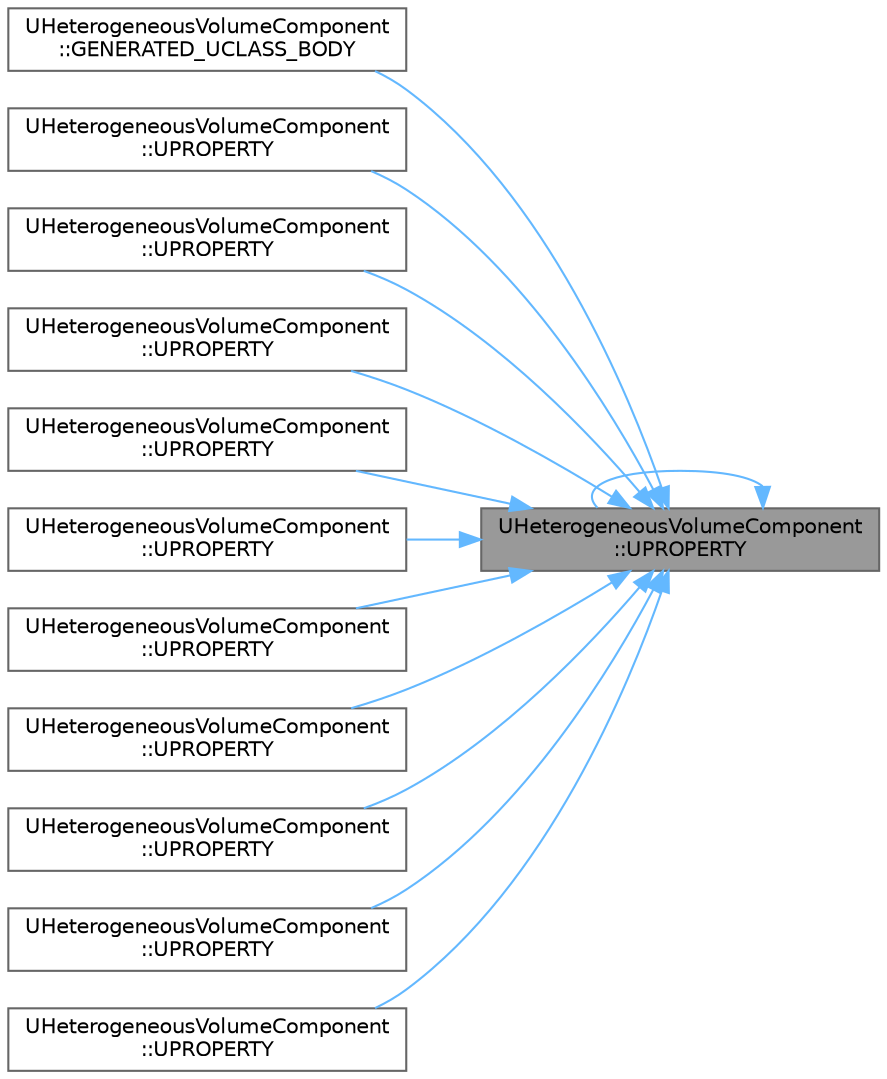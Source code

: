 digraph "UHeterogeneousVolumeComponent::UPROPERTY"
{
 // INTERACTIVE_SVG=YES
 // LATEX_PDF_SIZE
  bgcolor="transparent";
  edge [fontname=Helvetica,fontsize=10,labelfontname=Helvetica,labelfontsize=10];
  node [fontname=Helvetica,fontsize=10,shape=box,height=0.2,width=0.4];
  rankdir="RL";
  Node1 [id="Node000001",label="UHeterogeneousVolumeComponent\l::UPROPERTY",height=0.2,width=0.4,color="gray40", fillcolor="grey60", style="filled", fontcolor="black",tooltip=" "];
  Node1 -> Node2 [id="edge1_Node000001_Node000002",dir="back",color="steelblue1",style="solid",tooltip=" "];
  Node2 [id="Node000002",label="UHeterogeneousVolumeComponent\l::GENERATED_UCLASS_BODY",height=0.2,width=0.4,color="grey40", fillcolor="white", style="filled",URL="$d7/d34/classUHeterogeneousVolumeComponent.html#a1803b482b092c2c83bd892dc3fb90c60",tooltip=" "];
  Node1 -> Node3 [id="edge2_Node000001_Node000003",dir="back",color="steelblue1",style="solid",tooltip=" "];
  Node3 [id="Node000003",label="UHeterogeneousVolumeComponent\l::UPROPERTY",height=0.2,width=0.4,color="grey40", fillcolor="white", style="filled",URL="$d7/d34/classUHeterogeneousVolumeComponent.html#a2411a10ef6ac44e110287c1c1e6545ae",tooltip=" "];
  Node1 -> Node4 [id="edge3_Node000001_Node000004",dir="back",color="steelblue1",style="solid",tooltip=" "];
  Node4 [id="Node000004",label="UHeterogeneousVolumeComponent\l::UPROPERTY",height=0.2,width=0.4,color="grey40", fillcolor="white", style="filled",URL="$d7/d34/classUHeterogeneousVolumeComponent.html#a992ee5193c7da53f03f763958fc08304",tooltip=" "];
  Node1 -> Node5 [id="edge4_Node000001_Node000005",dir="back",color="steelblue1",style="solid",tooltip=" "];
  Node5 [id="Node000005",label="UHeterogeneousVolumeComponent\l::UPROPERTY",height=0.2,width=0.4,color="grey40", fillcolor="white", style="filled",URL="$d7/d34/classUHeterogeneousVolumeComponent.html#a258f65273583cbe8a436fd667f0da7d3",tooltip=" "];
  Node1 -> Node6 [id="edge5_Node000001_Node000006",dir="back",color="steelblue1",style="solid",tooltip=" "];
  Node6 [id="Node000006",label="UHeterogeneousVolumeComponent\l::UPROPERTY",height=0.2,width=0.4,color="grey40", fillcolor="white", style="filled",URL="$d7/d34/classUHeterogeneousVolumeComponent.html#aa5bd65286a3430173c86e2e2c5921887",tooltip=" "];
  Node1 -> Node7 [id="edge6_Node000001_Node000007",dir="back",color="steelblue1",style="solid",tooltip=" "];
  Node7 [id="Node000007",label="UHeterogeneousVolumeComponent\l::UPROPERTY",height=0.2,width=0.4,color="grey40", fillcolor="white", style="filled",URL="$d7/d34/classUHeterogeneousVolumeComponent.html#a43cbcdbcdc8c666daa1467d84213fae8",tooltip=" "];
  Node1 -> Node8 [id="edge7_Node000001_Node000008",dir="back",color="steelblue1",style="solid",tooltip=" "];
  Node8 [id="Node000008",label="UHeterogeneousVolumeComponent\l::UPROPERTY",height=0.2,width=0.4,color="grey40", fillcolor="white", style="filled",URL="$d7/d34/classUHeterogeneousVolumeComponent.html#ab23498c8bfecb61dcea68be3f66e10a0",tooltip=" "];
  Node1 -> Node9 [id="edge8_Node000001_Node000009",dir="back",color="steelblue1",style="solid",tooltip=" "];
  Node9 [id="Node000009",label="UHeterogeneousVolumeComponent\l::UPROPERTY",height=0.2,width=0.4,color="grey40", fillcolor="white", style="filled",URL="$d7/d34/classUHeterogeneousVolumeComponent.html#a19bfeeb8c862a925bf39303124936603",tooltip=" "];
  Node1 -> Node10 [id="edge9_Node000001_Node000010",dir="back",color="steelblue1",style="solid",tooltip=" "];
  Node10 [id="Node000010",label="UHeterogeneousVolumeComponent\l::UPROPERTY",height=0.2,width=0.4,color="grey40", fillcolor="white", style="filled",URL="$d7/d34/classUHeterogeneousVolumeComponent.html#ad72f0dc3063a1d464a76b99e8e955e1c",tooltip=" "];
  Node1 -> Node1 [id="edge10_Node000001_Node000001",dir="back",color="steelblue1",style="solid",tooltip=" "];
  Node1 -> Node11 [id="edge11_Node000001_Node000011",dir="back",color="steelblue1",style="solid",tooltip=" "];
  Node11 [id="Node000011",label="UHeterogeneousVolumeComponent\l::UPROPERTY",height=0.2,width=0.4,color="grey40", fillcolor="white", style="filled",URL="$d7/d34/classUHeterogeneousVolumeComponent.html#a24d898f0f5b05c02b8dd308644cc0442",tooltip=" "];
  Node1 -> Node12 [id="edge12_Node000001_Node000012",dir="back",color="steelblue1",style="solid",tooltip=" "];
  Node12 [id="Node000012",label="UHeterogeneousVolumeComponent\l::UPROPERTY",height=0.2,width=0.4,color="grey40", fillcolor="white", style="filled",URL="$d7/d34/classUHeterogeneousVolumeComponent.html#a1ce6761e621e912338782b689453c0e8",tooltip=" "];
}
